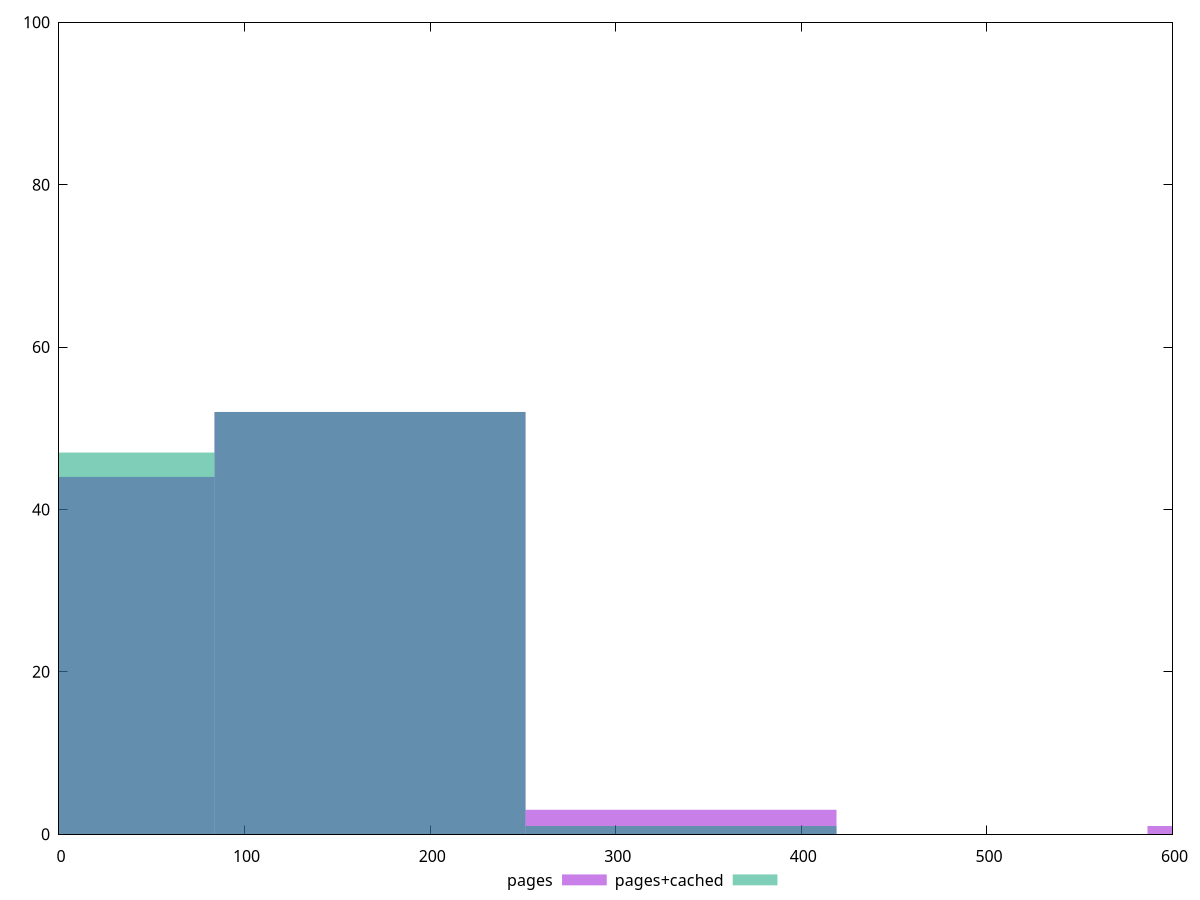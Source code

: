 reset

$pages <<EOF
670.3150930759014 1
335.1575465379507 3
0 44
167.57877326897534 52
EOF

$pagesCached <<EOF
335.1575465379507 1
167.57877326897534 52
0 47
EOF

set key outside below
set boxwidth 167.57877326897534
set xrange [0:600]
set yrange [0:100]
set trange [0:100]
set style fill transparent solid 0.5 noborder
set terminal svg size 640, 500 enhanced background rgb 'white'
set output "report_00017_2021-02-10T15-08-03.406Z/unused-css-rules/comparison/histogram/0_vs_1.svg"

plot $pages title "pages" with boxes, \
     $pagesCached title "pages+cached" with boxes

reset
